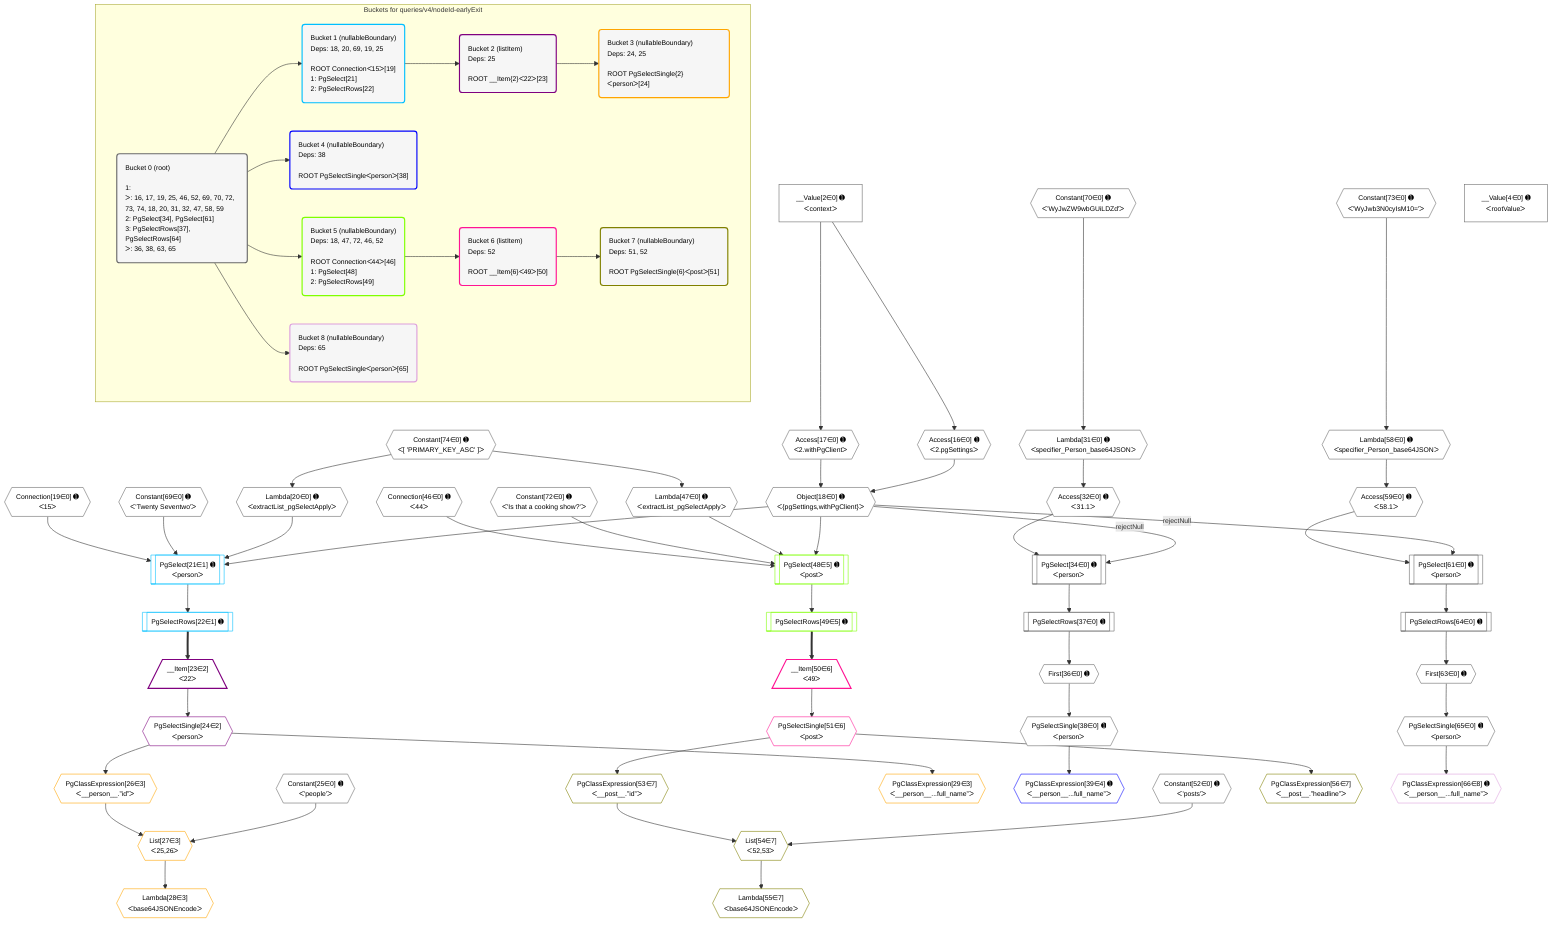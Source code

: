 %%{init: {'themeVariables': { 'fontSize': '12px'}}}%%
graph TD
    classDef path fill:#eee,stroke:#000,color:#000
    classDef plan fill:#fff,stroke-width:1px,color:#000
    classDef itemplan fill:#fff,stroke-width:2px,color:#000
    classDef unbatchedplan fill:#dff,stroke-width:1px,color:#000
    classDef sideeffectplan fill:#fcc,stroke-width:2px,color:#000
    classDef bucket fill:#f6f6f6,color:#000,stroke-width:2px,text-align:left


    %% plan dependencies
    Object18{{"Object[18∈0] ➊<br />ᐸ{pgSettings,withPgClient}ᐳ"}}:::plan
    Access16{{"Access[16∈0] ➊<br />ᐸ2.pgSettingsᐳ"}}:::plan
    Access17{{"Access[17∈0] ➊<br />ᐸ2.withPgClientᐳ"}}:::plan
    Access16 & Access17 --> Object18
    PgSelect34[["PgSelect[34∈0] ➊<br />ᐸpersonᐳ"]]:::plan
    Access32{{"Access[32∈0] ➊<br />ᐸ31.1ᐳ"}}:::plan
    Object18 -->|rejectNull| PgSelect34
    Access32 --> PgSelect34
    PgSelect61[["PgSelect[61∈0] ➊<br />ᐸpersonᐳ"]]:::plan
    Access59{{"Access[59∈0] ➊<br />ᐸ58.1ᐳ"}}:::plan
    Object18 -->|rejectNull| PgSelect61
    Access59 --> PgSelect61
    __Value2["__Value[2∈0] ➊<br />ᐸcontextᐳ"]:::plan
    __Value2 --> Access16
    __Value2 --> Access17
    Lambda20{{"Lambda[20∈0] ➊<br />ᐸextractList_pgSelectApplyᐳ"}}:::plan
    Constant74{{"Constant[74∈0] ➊<br />ᐸ[ 'PRIMARY_KEY_ASC' ]ᐳ"}}:::plan
    Constant74 --> Lambda20
    Lambda31{{"Lambda[31∈0] ➊<br />ᐸspecifier_Person_base64JSONᐳ"}}:::plan
    Constant70{{"Constant[70∈0] ➊<br />ᐸ'WyJwZW9wbGUiLDZd'ᐳ"}}:::plan
    Constant70 --> Lambda31
    Lambda31 --> Access32
    First36{{"First[36∈0] ➊"}}:::plan
    PgSelectRows37[["PgSelectRows[37∈0] ➊"]]:::plan
    PgSelectRows37 --> First36
    PgSelect34 --> PgSelectRows37
    PgSelectSingle38{{"PgSelectSingle[38∈0] ➊<br />ᐸpersonᐳ"}}:::plan
    First36 --> PgSelectSingle38
    Lambda47{{"Lambda[47∈0] ➊<br />ᐸextractList_pgSelectApplyᐳ"}}:::plan
    Constant74 --> Lambda47
    Lambda58{{"Lambda[58∈0] ➊<br />ᐸspecifier_Person_base64JSONᐳ"}}:::plan
    Constant73{{"Constant[73∈0] ➊<br />ᐸ'WyJwb3N0cyIsM10='ᐳ"}}:::plan
    Constant73 --> Lambda58
    Lambda58 --> Access59
    First63{{"First[63∈0] ➊"}}:::plan
    PgSelectRows64[["PgSelectRows[64∈0] ➊"]]:::plan
    PgSelectRows64 --> First63
    PgSelect61 --> PgSelectRows64
    PgSelectSingle65{{"PgSelectSingle[65∈0] ➊<br />ᐸpersonᐳ"}}:::plan
    First63 --> PgSelectSingle65
    __Value4["__Value[4∈0] ➊<br />ᐸrootValueᐳ"]:::plan
    Connection19{{"Connection[19∈0] ➊<br />ᐸ15ᐳ"}}:::plan
    Constant25{{"Constant[25∈0] ➊<br />ᐸ'people'ᐳ"}}:::plan
    Connection46{{"Connection[46∈0] ➊<br />ᐸ44ᐳ"}}:::plan
    Constant52{{"Constant[52∈0] ➊<br />ᐸ'posts'ᐳ"}}:::plan
    Constant69{{"Constant[69∈0] ➊<br />ᐸ'Twenty Seventwo'ᐳ"}}:::plan
    Constant72{{"Constant[72∈0] ➊<br />ᐸ'Is that a cooking show?'ᐳ"}}:::plan
    PgSelect21[["PgSelect[21∈1] ➊<br />ᐸpersonᐳ"]]:::plan
    Object18 & Lambda20 & Constant69 & Connection19 --> PgSelect21
    PgSelectRows22[["PgSelectRows[22∈1] ➊"]]:::plan
    PgSelect21 --> PgSelectRows22
    __Item23[/"__Item[23∈2]<br />ᐸ22ᐳ"\]:::itemplan
    PgSelectRows22 ==> __Item23
    PgSelectSingle24{{"PgSelectSingle[24∈2]<br />ᐸpersonᐳ"}}:::plan
    __Item23 --> PgSelectSingle24
    List27{{"List[27∈3]<br />ᐸ25,26ᐳ"}}:::plan
    PgClassExpression26{{"PgClassExpression[26∈3]<br />ᐸ__person__.”id”ᐳ"}}:::plan
    Constant25 & PgClassExpression26 --> List27
    PgSelectSingle24 --> PgClassExpression26
    Lambda28{{"Lambda[28∈3]<br />ᐸbase64JSONEncodeᐳ"}}:::plan
    List27 --> Lambda28
    PgClassExpression29{{"PgClassExpression[29∈3]<br />ᐸ__person__...full_name”ᐳ"}}:::plan
    PgSelectSingle24 --> PgClassExpression29
    PgClassExpression39{{"PgClassExpression[39∈4] ➊<br />ᐸ__person__...full_name”ᐳ"}}:::plan
    PgSelectSingle38 --> PgClassExpression39
    PgSelect48[["PgSelect[48∈5] ➊<br />ᐸpostᐳ"]]:::plan
    Object18 & Lambda47 & Constant72 & Connection46 --> PgSelect48
    PgSelectRows49[["PgSelectRows[49∈5] ➊"]]:::plan
    PgSelect48 --> PgSelectRows49
    __Item50[/"__Item[50∈6]<br />ᐸ49ᐳ"\]:::itemplan
    PgSelectRows49 ==> __Item50
    PgSelectSingle51{{"PgSelectSingle[51∈6]<br />ᐸpostᐳ"}}:::plan
    __Item50 --> PgSelectSingle51
    List54{{"List[54∈7]<br />ᐸ52,53ᐳ"}}:::plan
    PgClassExpression53{{"PgClassExpression[53∈7]<br />ᐸ__post__.”id”ᐳ"}}:::plan
    Constant52 & PgClassExpression53 --> List54
    PgSelectSingle51 --> PgClassExpression53
    Lambda55{{"Lambda[55∈7]<br />ᐸbase64JSONEncodeᐳ"}}:::plan
    List54 --> Lambda55
    PgClassExpression56{{"PgClassExpression[56∈7]<br />ᐸ__post__.”headline”ᐳ"}}:::plan
    PgSelectSingle51 --> PgClassExpression56
    PgClassExpression66{{"PgClassExpression[66∈8] ➊<br />ᐸ__person__...full_name”ᐳ"}}:::plan
    PgSelectSingle65 --> PgClassExpression66

    %% define steps

    subgraph "Buckets for queries/v4/nodeId-earlyExit"
    Bucket0("Bucket 0 (root)<br /><br />1: <br />ᐳ: 16, 17, 19, 25, 46, 52, 69, 70, 72, 73, 74, 18, 20, 31, 32, 47, 58, 59<br />2: PgSelect[34], PgSelect[61]<br />3: PgSelectRows[37], PgSelectRows[64]<br />ᐳ: 36, 38, 63, 65"):::bucket
    classDef bucket0 stroke:#696969
    class Bucket0,__Value2,__Value4,Access16,Access17,Object18,Connection19,Lambda20,Constant25,Lambda31,Access32,PgSelect34,First36,PgSelectRows37,PgSelectSingle38,Connection46,Lambda47,Constant52,Lambda58,Access59,PgSelect61,First63,PgSelectRows64,PgSelectSingle65,Constant69,Constant70,Constant72,Constant73,Constant74 bucket0
    Bucket1("Bucket 1 (nullableBoundary)<br />Deps: 18, 20, 69, 19, 25<br /><br />ROOT Connectionᐸ15ᐳ[19]<br />1: PgSelect[21]<br />2: PgSelectRows[22]"):::bucket
    classDef bucket1 stroke:#00bfff
    class Bucket1,PgSelect21,PgSelectRows22 bucket1
    Bucket2("Bucket 2 (listItem)<br />Deps: 25<br /><br />ROOT __Item{2}ᐸ22ᐳ[23]"):::bucket
    classDef bucket2 stroke:#7f007f
    class Bucket2,__Item23,PgSelectSingle24 bucket2
    Bucket3("Bucket 3 (nullableBoundary)<br />Deps: 24, 25<br /><br />ROOT PgSelectSingle{2}ᐸpersonᐳ[24]"):::bucket
    classDef bucket3 stroke:#ffa500
    class Bucket3,PgClassExpression26,List27,Lambda28,PgClassExpression29 bucket3
    Bucket4("Bucket 4 (nullableBoundary)<br />Deps: 38<br /><br />ROOT PgSelectSingleᐸpersonᐳ[38]"):::bucket
    classDef bucket4 stroke:#0000ff
    class Bucket4,PgClassExpression39 bucket4
    Bucket5("Bucket 5 (nullableBoundary)<br />Deps: 18, 47, 72, 46, 52<br /><br />ROOT Connectionᐸ44ᐳ[46]<br />1: PgSelect[48]<br />2: PgSelectRows[49]"):::bucket
    classDef bucket5 stroke:#7fff00
    class Bucket5,PgSelect48,PgSelectRows49 bucket5
    Bucket6("Bucket 6 (listItem)<br />Deps: 52<br /><br />ROOT __Item{6}ᐸ49ᐳ[50]"):::bucket
    classDef bucket6 stroke:#ff1493
    class Bucket6,__Item50,PgSelectSingle51 bucket6
    Bucket7("Bucket 7 (nullableBoundary)<br />Deps: 51, 52<br /><br />ROOT PgSelectSingle{6}ᐸpostᐳ[51]"):::bucket
    classDef bucket7 stroke:#808000
    class Bucket7,PgClassExpression53,List54,Lambda55,PgClassExpression56 bucket7
    Bucket8("Bucket 8 (nullableBoundary)<br />Deps: 65<br /><br />ROOT PgSelectSingleᐸpersonᐳ[65]"):::bucket
    classDef bucket8 stroke:#dda0dd
    class Bucket8,PgClassExpression66 bucket8
    Bucket0 --> Bucket1 & Bucket4 & Bucket5 & Bucket8
    Bucket1 --> Bucket2
    Bucket2 --> Bucket3
    Bucket5 --> Bucket6
    Bucket6 --> Bucket7
    end